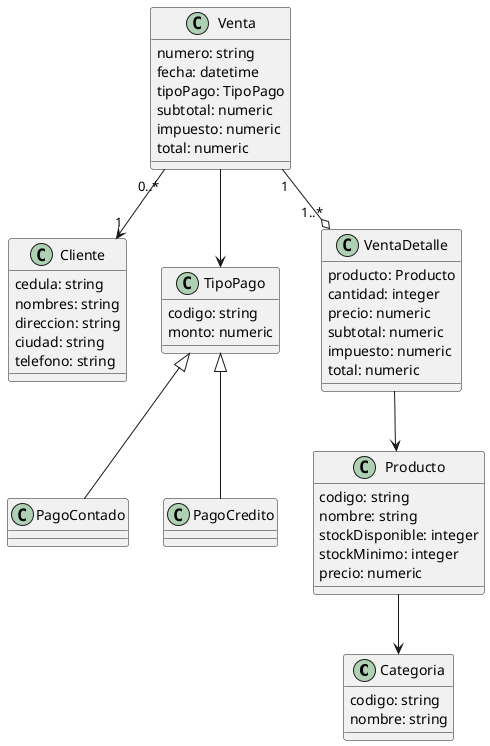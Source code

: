 @startuml
class Categoria{
    codigo: string
    nombre: string
}

class Producto{
    codigo: string
    nombre: string
    stockDisponible: integer
    stockMinimo: integer
    precio: numeric
}

class Cliente{
    cedula: string
    nombres: string
    direccion: string
    ciudad: string
    telefono: string
}

class TipoPago{
    codigo: string
    monto: numeric
}

class PagoContado{
}

class PagoCredito{
}

class Venta{
    numero: string
    fecha: datetime
    tipoPago: TipoPago
    subtotal: numeric
    impuesto: numeric
    total: numeric
}


class VentaDetalle{
    producto: Producto
    cantidad: integer
    precio: numeric
    subtotal: numeric
    impuesto: numeric
    total: numeric
}


Producto --> Categoria

TipoPago <|-- PagoContado
TipoPago <|-- PagoCredito


Venta "0..*"--> "1" Cliente
Venta --> TipoPago

VentaDetalle --> Producto
Venta "1" --o "1..*" VentaDetalle







@enduml
